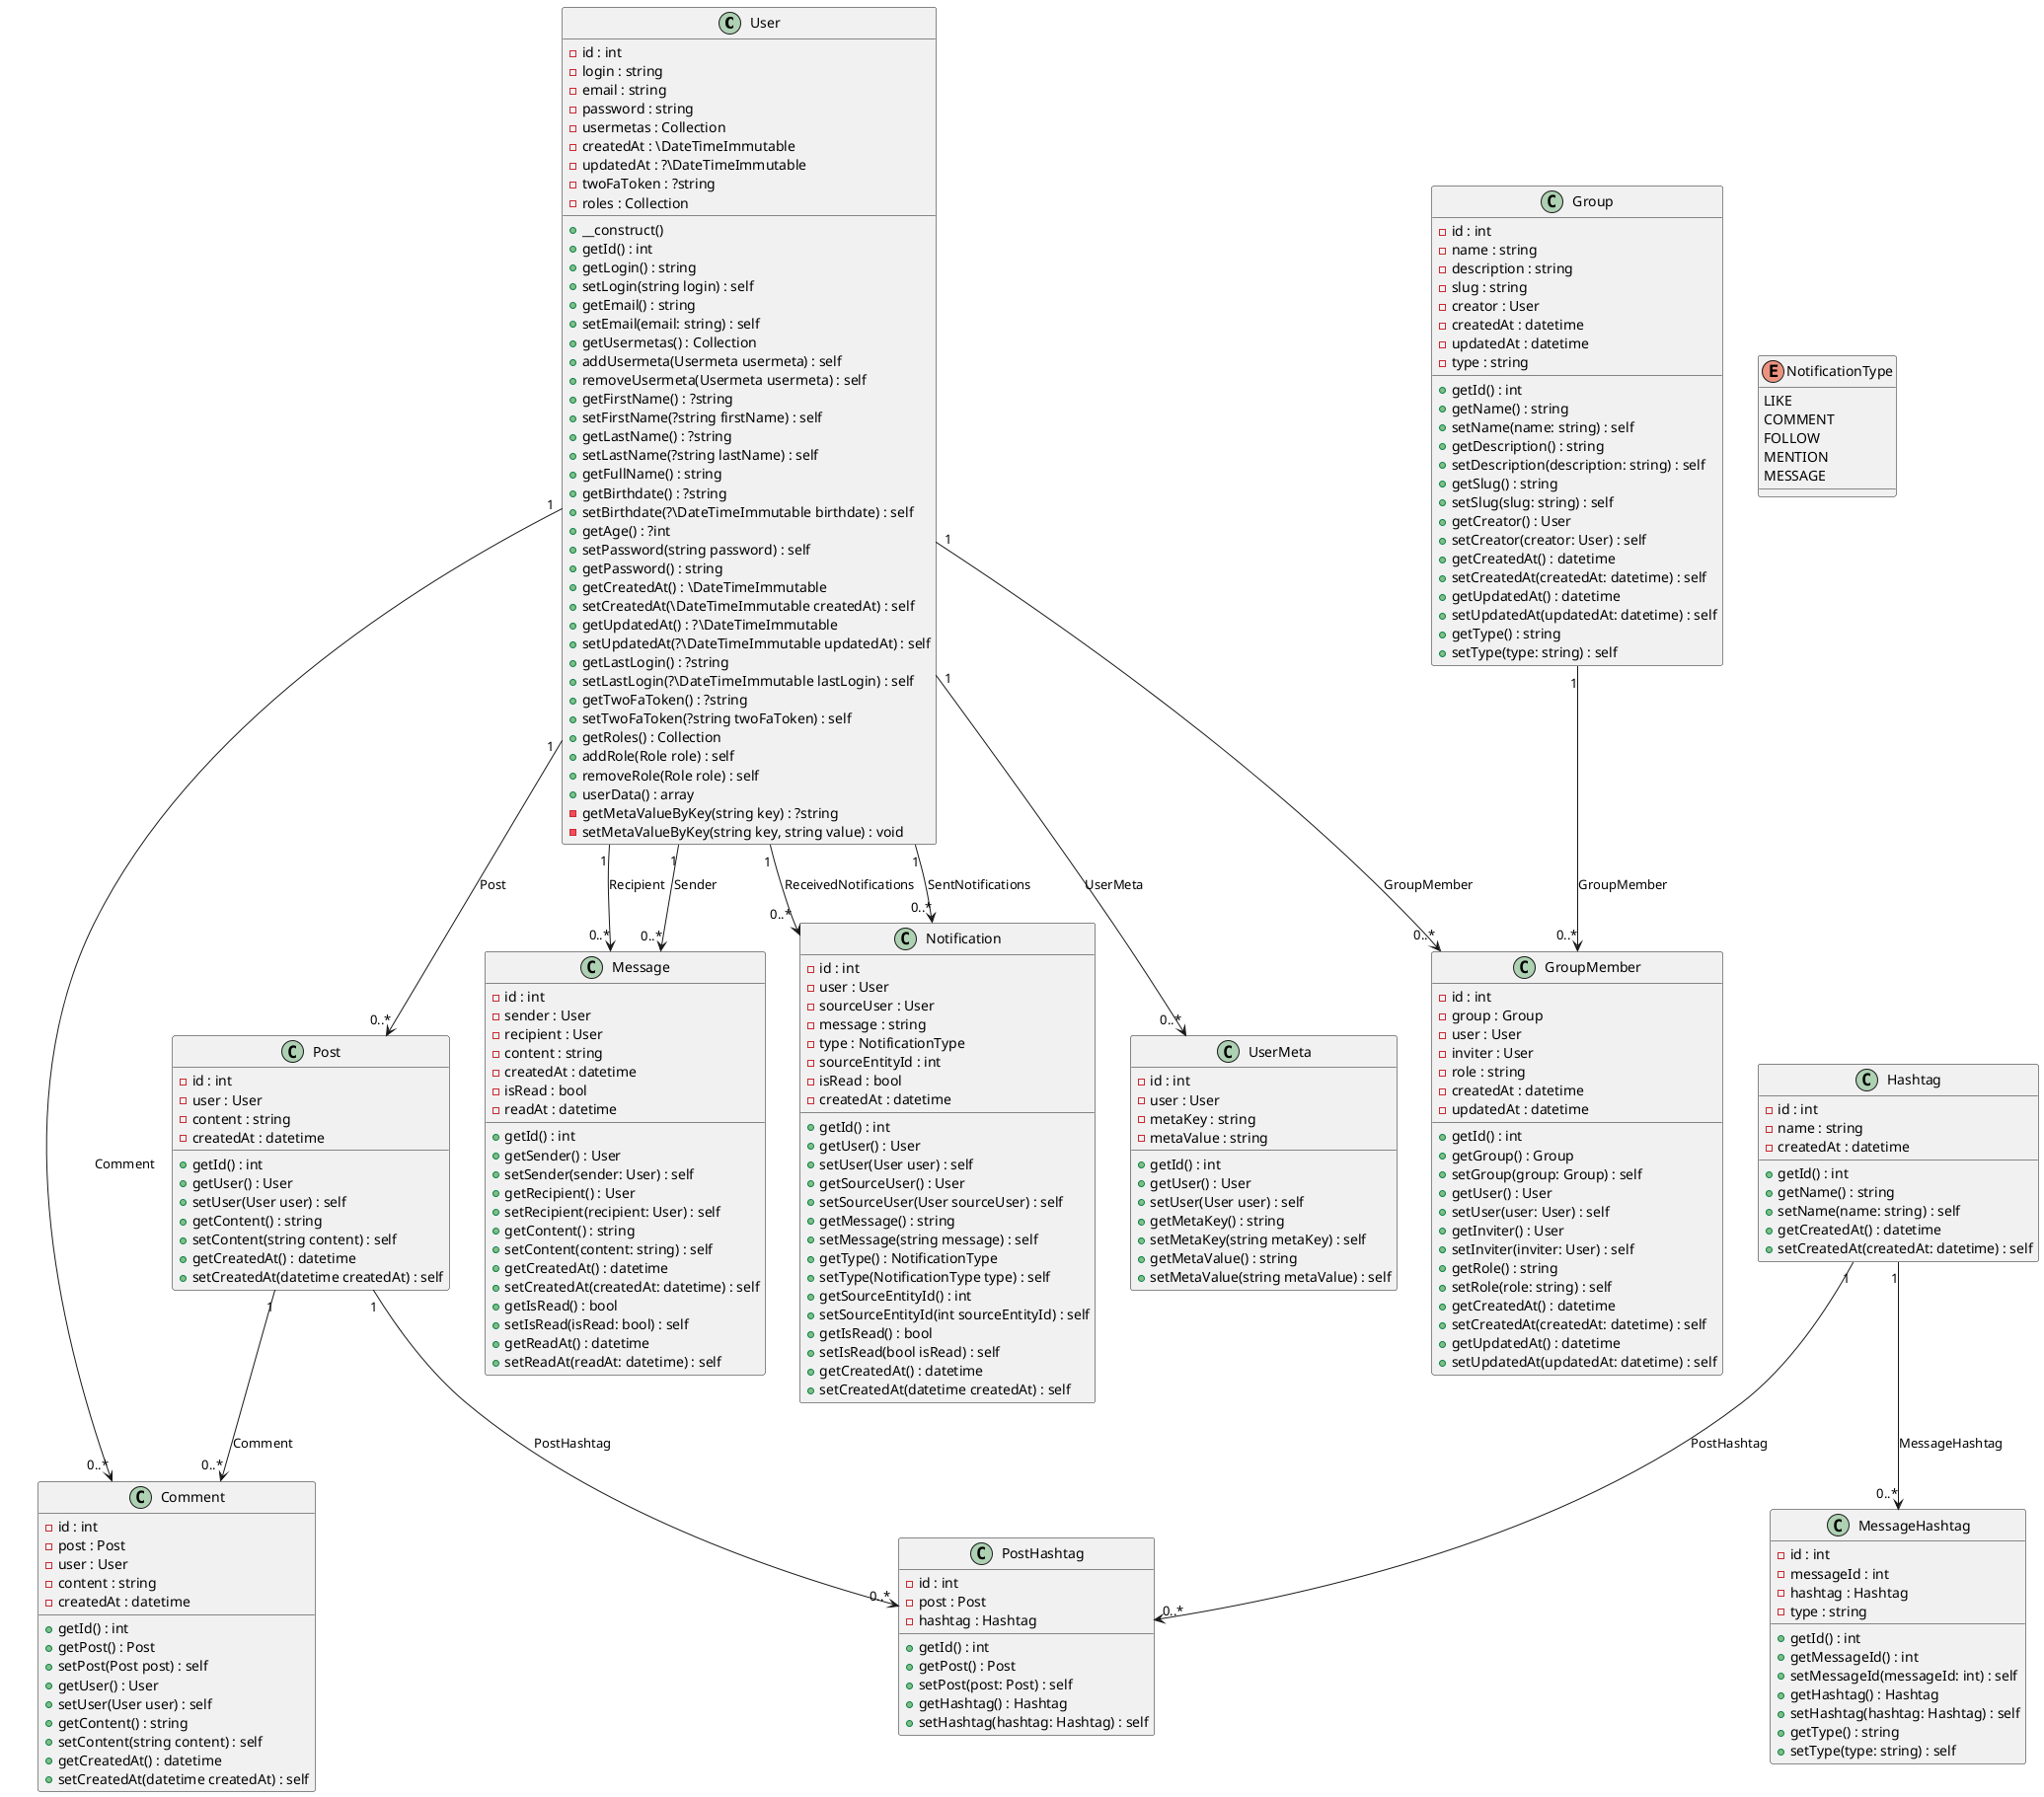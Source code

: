 @startuml
' Tables classes definition
class User {
    - id : int
    - login : string
    - email : string
    - password : string
    - usermetas : Collection
    - createdAt : \DateTimeImmutable
    - updatedAt : ?\DateTimeImmutable
    - twoFaToken : ?string
    - roles : Collection
    + __construct()
    + getId() : int
    + getLogin() : string
    + setLogin(string login) : self
    + getEmail() : string
    + setEmail(email: string) : self
    + getUsermetas() : Collection
    + addUsermeta(Usermeta usermeta) : self
    + removeUsermeta(Usermeta usermeta) : self
    + getFirstName() : ?string
    + setFirstName(?string firstName) : self
    + getLastName() : ?string
    + setLastName(?string lastName) : self
    + getFullName() : string
    + getBirthdate() : ?string
    + setBirthdate(?\DateTimeImmutable birthdate) : self
    + getAge() : ?int
    + setPassword(string password) : self
    + getPassword() : string
    + getCreatedAt() : \DateTimeImmutable
    + setCreatedAt(\DateTimeImmutable createdAt) : self
    + getUpdatedAt() : ?\DateTimeImmutable
    + setUpdatedAt(?\DateTimeImmutable updatedAt) : self
    + getLastLogin() : ?string
    + setLastLogin(?\DateTimeImmutable lastLogin) : self
    + getTwoFaToken() : ?string
    + setTwoFaToken(?string twoFaToken) : self
    + getRoles() : Collection
    + addRole(Role role) : self
    + removeRole(Role role) : self
    + userData() : array
    - getMetaValueByKey(string key) : ?string
    - setMetaValueByKey(string key, string value) : void
}

class UserMeta {
    - id : int
    - user : User
    - metaKey : string
    - metaValue : string

    + getId() : int
    + getUser() : User
    + setUser(User user) : self
    + getMetaKey() : string
    + setMetaKey(string metaKey) : self
    + getMetaValue() : string
    + setMetaValue(string metaValue) : self
}

class Post {
    - id : int
    - user : User
    - content : string
    - createdAt : datetime

    + getId() : int
    + getUser() : User
    + setUser(User user) : self
    + getContent() : string
    + setContent(string content) : self
    + getCreatedAt() : datetime
    + setCreatedAt(datetime createdAt) : self
}

class Comment {
    - id : int
    - post : Post
    - user : User
    - content : string
    - createdAt : datetime

    + getId() : int
    + getPost() : Post
    + setPost(Post post) : self
    + getUser() : User
    + setUser(User user) : self
    + getContent() : string
    + setContent(string content) : self
    + getCreatedAt() : datetime
    + setCreatedAt(datetime createdAt) : self
}

class Group {
    - id : int
    - name : string
    - description : string
    - slug : string
    - creator : User
    - createdAt : datetime
    - updatedAt : datetime
    - type : string

    + getId() : int
    + getName() : string
    + setName(name: string) : self
    + getDescription() : string
    + setDescription(description: string) : self
    + getSlug() : string
    + setSlug(slug: string) : self
    + getCreator() : User
    + setCreator(creator: User) : self
    + getCreatedAt() : datetime
    + setCreatedAt(createdAt: datetime) : self
    + getUpdatedAt() : datetime
    + setUpdatedAt(updatedAt: datetime) : self
    + getType() : string
    + setType(type: string) : self
}

class GroupMember {
    - id : int
    - group : Group
    - user : User
    - inviter : User
    - role : string
    - createdAt : datetime
    - updatedAt : datetime

    + getId() : int
    + getGroup() : Group
    + setGroup(group: Group) : self
    + getUser() : User
    + setUser(user: User) : self
    + getInviter() : User
    + setInviter(inviter: User) : self
    + getRole() : string
    + setRole(role: string) : self
    + getCreatedAt() : datetime
    + setCreatedAt(createdAt: datetime) : self
    + getUpdatedAt() : datetime
    + setUpdatedAt(updatedAt: datetime) : self
}

class Message {
    - id : int
    - sender : User
    - recipient : User
    - content : string
    - createdAt : datetime
    - isRead : bool
    - readAt : datetime

    + getId() : int
    + getSender() : User
    + setSender(sender: User) : self
    + getRecipient() : User
    + setRecipient(recipient: User) : self
    + getContent() : string
    + setContent(content: string) : self
    + getCreatedAt() : datetime
    + setCreatedAt(createdAt: datetime) : self
    + getIsRead() : bool
    + setIsRead(isRead: bool) : self
    + getReadAt() : datetime
    + setReadAt(readAt: datetime) : self
}

class Hashtag {
    - id : int
    - name : string
    - createdAt : datetime

    + getId() : int
    + getName() : string
    + setName(name: string) : self
    + getCreatedAt() : datetime
    + setCreatedAt(createdAt: datetime) : self
}

class PostHashtag {
    - id : int
    - post : Post
    - hashtag : Hashtag

    + getId() : int
    + getPost() : Post
    + setPost(post: Post) : self
    + getHashtag() : Hashtag
    + setHashtag(hashtag: Hashtag) : self
}

class MessageHashtag {
    - id : int
    - messageId : int
    - hashtag : Hashtag
    - type : string

    + getId() : int
    + getMessageId() : int
    + setMessageId(messageId: int) : self
    + getHashtag() : Hashtag
    + setHashtag(hashtag: Hashtag) : self
    + getType() : string
    + setType(type: string) : self
}

enum NotificationType {
    LIKE
    COMMENT
    FOLLOW
    MENTION
    MESSAGE
}

class Notification {
    - id : int
    - user : User
    - sourceUser : User
    - message : string
    - type : NotificationType
    - sourceEntityId : int
    - isRead : bool
    - createdAt : datetime

    + getId() : int
    + getUser() : User
    + setUser(User user) : self
    + getSourceUser() : User
    + setSourceUser(User sourceUser) : self
    + getMessage() : string
    + setMessage(string message) : self
    + getType() : NotificationType
    + setType(NotificationType type) : self
    + getSourceEntityId() : int
    + setSourceEntityId(int sourceEntityId) : self
    + getIsRead() : bool
    + setIsRead(bool isRead) : self
    + getCreatedAt() : datetime
    + setCreatedAt(datetime createdAt) : self
}

' Classes relationships

User "1" --> "0..*" Post : Post
Post "1" --> "0..*" Comment : Comment
User "1" --> "0..*" Comment : Comment
User "1" --> "0..*" GroupMember : GroupMember
Group "1" --> "0..*" GroupMember : GroupMember
User "1" --> "0..*" Message : Sender
User "1" --> "0..*" Message : Recipient
Post "1" --> "0..*" PostHashtag : PostHashtag
Hashtag "1" --> "0..*" PostHashtag : PostHashtag
Hashtag "1" --> "0..*" MessageHashtag : MessageHashtag
User "1" --> "0..*" UserMeta : UserMeta
User "1" --> "0..*" Notification : SentNotifications
User "1" --> "0..*" Notification : ReceivedNotifications
@enduml

